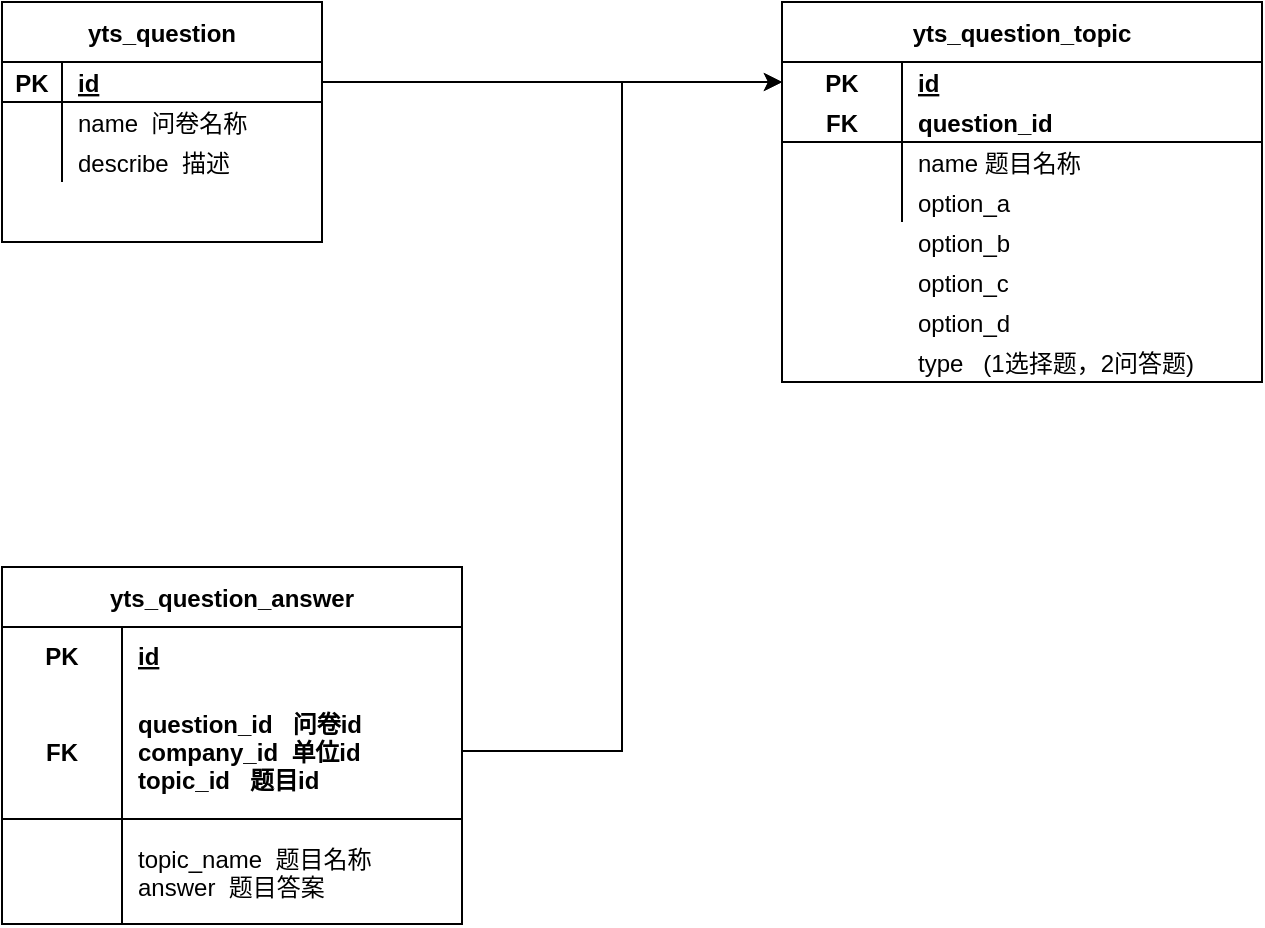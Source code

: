 <mxfile version="13.10.4" type="github">
  <diagram id="j12a4eqQzq2RAFbl9snG" name="Page-1">
    <mxGraphModel dx="1185" dy="588" grid="1" gridSize="10" guides="1" tooltips="1" connect="1" arrows="1" fold="1" page="1" pageScale="1" pageWidth="827" pageHeight="1169" math="0" shadow="0">
      <root>
        <mxCell id="0" />
        <mxCell id="1" parent="0" />
        <mxCell id="PU8bBQ2o0Tv29JzaatMH-1" value="yts_question" style="shape=table;startSize=30;container=1;collapsible=1;childLayout=tableLayout;fixedRows=1;rowLines=0;fontStyle=1;align=center;resizeLast=1;" parent="1" vertex="1">
          <mxGeometry x="50" y="120" width="160" height="120" as="geometry" />
        </mxCell>
        <mxCell id="PU8bBQ2o0Tv29JzaatMH-2" value="" style="shape=partialRectangle;collapsible=0;dropTarget=0;pointerEvents=0;fillColor=none;top=0;left=0;bottom=1;right=0;points=[[0,0.5],[1,0.5]];portConstraint=eastwest;" parent="PU8bBQ2o0Tv29JzaatMH-1" vertex="1">
          <mxGeometry y="30" width="160" height="20" as="geometry" />
        </mxCell>
        <mxCell id="PU8bBQ2o0Tv29JzaatMH-3" value="PK" style="shape=partialRectangle;connectable=0;fillColor=none;top=0;left=0;bottom=0;right=0;fontStyle=1;overflow=hidden;" parent="PU8bBQ2o0Tv29JzaatMH-2" vertex="1">
          <mxGeometry width="30" height="20" as="geometry" />
        </mxCell>
        <mxCell id="PU8bBQ2o0Tv29JzaatMH-4" value="id" style="shape=partialRectangle;connectable=0;fillColor=none;top=0;left=0;bottom=0;right=0;align=left;spacingLeft=6;fontStyle=5;overflow=hidden;" parent="PU8bBQ2o0Tv29JzaatMH-2" vertex="1">
          <mxGeometry x="30" width="130" height="20" as="geometry" />
        </mxCell>
        <mxCell id="PU8bBQ2o0Tv29JzaatMH-5" value="" style="shape=partialRectangle;collapsible=0;dropTarget=0;pointerEvents=0;fillColor=none;top=0;left=0;bottom=0;right=0;points=[[0,0.5],[1,0.5]];portConstraint=eastwest;" parent="PU8bBQ2o0Tv29JzaatMH-1" vertex="1">
          <mxGeometry y="50" width="160" height="20" as="geometry" />
        </mxCell>
        <mxCell id="PU8bBQ2o0Tv29JzaatMH-6" value="" style="shape=partialRectangle;connectable=0;fillColor=none;top=0;left=0;bottom=0;right=0;editable=1;overflow=hidden;" parent="PU8bBQ2o0Tv29JzaatMH-5" vertex="1">
          <mxGeometry width="30" height="20" as="geometry" />
        </mxCell>
        <mxCell id="PU8bBQ2o0Tv29JzaatMH-7" value="name  问卷名称" style="shape=partialRectangle;connectable=0;fillColor=none;top=0;left=0;bottom=0;right=0;align=left;spacingLeft=6;overflow=hidden;" parent="PU8bBQ2o0Tv29JzaatMH-5" vertex="1">
          <mxGeometry x="30" width="130" height="20" as="geometry" />
        </mxCell>
        <mxCell id="PU8bBQ2o0Tv29JzaatMH-8" value="" style="shape=partialRectangle;collapsible=0;dropTarget=0;pointerEvents=0;fillColor=none;top=0;left=0;bottom=0;right=0;points=[[0,0.5],[1,0.5]];portConstraint=eastwest;" parent="PU8bBQ2o0Tv29JzaatMH-1" vertex="1">
          <mxGeometry y="70" width="160" height="20" as="geometry" />
        </mxCell>
        <mxCell id="PU8bBQ2o0Tv29JzaatMH-9" value="" style="shape=partialRectangle;connectable=0;fillColor=none;top=0;left=0;bottom=0;right=0;editable=1;overflow=hidden;" parent="PU8bBQ2o0Tv29JzaatMH-8" vertex="1">
          <mxGeometry width="30" height="20" as="geometry" />
        </mxCell>
        <mxCell id="PU8bBQ2o0Tv29JzaatMH-10" value="describe  描述" style="shape=partialRectangle;connectable=0;fillColor=none;top=0;left=0;bottom=0;right=0;align=left;spacingLeft=6;overflow=hidden;" parent="PU8bBQ2o0Tv29JzaatMH-8" vertex="1">
          <mxGeometry x="30" width="130" height="20" as="geometry" />
        </mxCell>
        <mxCell id="PU8bBQ2o0Tv29JzaatMH-26" value="yts_question_topic" style="shape=table;startSize=30;container=1;collapsible=1;childLayout=tableLayout;fixedRows=1;rowLines=0;fontStyle=1;align=center;resizeLast=1;" parent="1" vertex="1">
          <mxGeometry x="440" y="120" width="240" height="190" as="geometry" />
        </mxCell>
        <mxCell id="PU8bBQ2o0Tv29JzaatMH-27" value="" style="shape=partialRectangle;collapsible=0;dropTarget=0;pointerEvents=0;fillColor=none;top=0;left=0;bottom=0;right=0;points=[[0,0.5],[1,0.5]];portConstraint=eastwest;" parent="PU8bBQ2o0Tv29JzaatMH-26" vertex="1">
          <mxGeometry y="30" width="240" height="20" as="geometry" />
        </mxCell>
        <mxCell id="PU8bBQ2o0Tv29JzaatMH-28" value="PK" style="shape=partialRectangle;connectable=0;fillColor=none;top=0;left=0;bottom=0;right=0;fontStyle=1;overflow=hidden;" parent="PU8bBQ2o0Tv29JzaatMH-27" vertex="1">
          <mxGeometry width="60" height="20" as="geometry" />
        </mxCell>
        <mxCell id="PU8bBQ2o0Tv29JzaatMH-29" value="id" style="shape=partialRectangle;connectable=0;fillColor=none;top=0;left=0;bottom=0;right=0;align=left;spacingLeft=6;fontStyle=5;overflow=hidden;" parent="PU8bBQ2o0Tv29JzaatMH-27" vertex="1">
          <mxGeometry x="60" width="180" height="20" as="geometry" />
        </mxCell>
        <mxCell id="PU8bBQ2o0Tv29JzaatMH-30" value="" style="shape=partialRectangle;collapsible=0;dropTarget=0;pointerEvents=0;fillColor=none;top=0;left=0;bottom=1;right=0;points=[[0,0.5],[1,0.5]];portConstraint=eastwest;" parent="PU8bBQ2o0Tv29JzaatMH-26" vertex="1">
          <mxGeometry y="50" width="240" height="20" as="geometry" />
        </mxCell>
        <mxCell id="PU8bBQ2o0Tv29JzaatMH-31" value="FK" style="shape=partialRectangle;connectable=0;fillColor=none;top=0;left=0;bottom=0;right=0;fontStyle=1;overflow=hidden;" parent="PU8bBQ2o0Tv29JzaatMH-30" vertex="1">
          <mxGeometry width="60" height="20" as="geometry" />
        </mxCell>
        <mxCell id="PU8bBQ2o0Tv29JzaatMH-32" value="question_id" style="shape=partialRectangle;connectable=0;fillColor=none;top=0;left=0;bottom=0;right=0;align=left;spacingLeft=6;fontStyle=1;overflow=hidden;strokeColor=none;" parent="PU8bBQ2o0Tv29JzaatMH-30" vertex="1">
          <mxGeometry x="60" width="180" height="20" as="geometry" />
        </mxCell>
        <mxCell id="PU8bBQ2o0Tv29JzaatMH-33" value="" style="shape=partialRectangle;collapsible=0;dropTarget=0;pointerEvents=0;fillColor=none;top=0;left=0;bottom=0;right=0;points=[[0,0.5],[1,0.5]];portConstraint=eastwest;" parent="PU8bBQ2o0Tv29JzaatMH-26" vertex="1">
          <mxGeometry y="70" width="240" height="20" as="geometry" />
        </mxCell>
        <mxCell id="PU8bBQ2o0Tv29JzaatMH-34" value="" style="shape=partialRectangle;connectable=0;fillColor=none;top=0;left=0;bottom=0;right=0;editable=1;overflow=hidden;" parent="PU8bBQ2o0Tv29JzaatMH-33" vertex="1">
          <mxGeometry width="60" height="20" as="geometry" />
        </mxCell>
        <mxCell id="PU8bBQ2o0Tv29JzaatMH-35" value="name 题目名称" style="shape=partialRectangle;connectable=0;fillColor=none;top=0;left=0;bottom=0;right=0;align=left;spacingLeft=6;overflow=hidden;" parent="PU8bBQ2o0Tv29JzaatMH-33" vertex="1">
          <mxGeometry x="60" width="180" height="20" as="geometry" />
        </mxCell>
        <mxCell id="PU8bBQ2o0Tv29JzaatMH-36" value="" style="shape=partialRectangle;collapsible=0;dropTarget=0;pointerEvents=0;fillColor=none;top=0;left=0;bottom=0;right=0;points=[[0,0.5],[1,0.5]];portConstraint=eastwest;" parent="PU8bBQ2o0Tv29JzaatMH-26" vertex="1">
          <mxGeometry y="90" width="240" height="20" as="geometry" />
        </mxCell>
        <mxCell id="PU8bBQ2o0Tv29JzaatMH-37" value="" style="shape=partialRectangle;connectable=0;fillColor=none;top=0;left=0;bottom=0;right=0;editable=1;overflow=hidden;" parent="PU8bBQ2o0Tv29JzaatMH-36" vertex="1">
          <mxGeometry width="60" height="20" as="geometry" />
        </mxCell>
        <mxCell id="PU8bBQ2o0Tv29JzaatMH-38" value="option_a" style="shape=partialRectangle;connectable=0;fillColor=none;top=0;left=0;bottom=0;right=0;align=left;spacingLeft=6;overflow=hidden;" parent="PU8bBQ2o0Tv29JzaatMH-36" vertex="1">
          <mxGeometry x="60" width="180" height="20" as="geometry" />
        </mxCell>
        <mxCell id="PU8bBQ2o0Tv29JzaatMH-40" value="option_b" style="shape=partialRectangle;connectable=0;fillColor=none;top=0;left=0;bottom=0;right=0;align=left;spacingLeft=6;overflow=hidden;" parent="1" vertex="1">
          <mxGeometry x="500" y="230" width="180" height="20" as="geometry" />
        </mxCell>
        <mxCell id="PU8bBQ2o0Tv29JzaatMH-41" value="option_c" style="shape=partialRectangle;connectable=0;fillColor=none;top=0;left=0;bottom=0;right=0;align=left;spacingLeft=6;overflow=hidden;" parent="1" vertex="1">
          <mxGeometry x="500" y="250" width="180" height="20" as="geometry" />
        </mxCell>
        <mxCell id="PU8bBQ2o0Tv29JzaatMH-42" value="option_d" style="shape=partialRectangle;connectable=0;fillColor=none;top=0;left=0;bottom=0;right=0;align=left;spacingLeft=6;overflow=hidden;" parent="1" vertex="1">
          <mxGeometry x="500" y="270" width="180" height="20" as="geometry" />
        </mxCell>
        <mxCell id="PU8bBQ2o0Tv29JzaatMH-43" value="type   (1选择题，2问答题)" style="shape=partialRectangle;connectable=0;fillColor=none;top=0;left=0;bottom=0;right=0;align=left;spacingLeft=6;overflow=hidden;" parent="1" vertex="1">
          <mxGeometry x="500" y="290" width="180" height="20" as="geometry" />
        </mxCell>
        <mxCell id="m7RAE9o-WgXZ6OsV-Fjk-3" value="yts_question_answer" style="shape=table;startSize=30;container=1;collapsible=1;childLayout=tableLayout;fixedRows=1;rowLines=0;fontStyle=1;align=center;resizeLast=1;" vertex="1" parent="1">
          <mxGeometry x="50" y="402.5" width="230" height="178.5" as="geometry" />
        </mxCell>
        <mxCell id="m7RAE9o-WgXZ6OsV-Fjk-4" value="" style="shape=partialRectangle;collapsible=0;dropTarget=0;pointerEvents=0;fillColor=none;top=0;left=0;bottom=0;right=0;points=[[0,0.5],[1,0.5]];portConstraint=eastwest;" vertex="1" parent="m7RAE9o-WgXZ6OsV-Fjk-3">
          <mxGeometry y="30" width="230" height="28" as="geometry" />
        </mxCell>
        <mxCell id="m7RAE9o-WgXZ6OsV-Fjk-5" value="PK" style="shape=partialRectangle;connectable=0;fillColor=none;top=0;left=0;bottom=0;right=0;fontStyle=1;overflow=hidden;" vertex="1" parent="m7RAE9o-WgXZ6OsV-Fjk-4">
          <mxGeometry width="60" height="28" as="geometry" />
        </mxCell>
        <mxCell id="m7RAE9o-WgXZ6OsV-Fjk-6" value="id" style="shape=partialRectangle;connectable=0;fillColor=none;top=0;left=0;bottom=0;right=0;align=left;spacingLeft=6;fontStyle=5;overflow=hidden;" vertex="1" parent="m7RAE9o-WgXZ6OsV-Fjk-4">
          <mxGeometry x="60" width="170" height="28" as="geometry" />
        </mxCell>
        <mxCell id="m7RAE9o-WgXZ6OsV-Fjk-7" value="" style="shape=partialRectangle;collapsible=0;dropTarget=0;pointerEvents=0;fillColor=none;top=0;left=0;bottom=1;right=0;points=[[0,0.5],[1,0.5]];portConstraint=eastwest;" vertex="1" parent="m7RAE9o-WgXZ6OsV-Fjk-3">
          <mxGeometry y="58" width="230" height="68" as="geometry" />
        </mxCell>
        <mxCell id="m7RAE9o-WgXZ6OsV-Fjk-8" value="FK" style="shape=partialRectangle;connectable=0;fillColor=none;top=0;left=0;bottom=0;right=0;fontStyle=1;overflow=hidden;" vertex="1" parent="m7RAE9o-WgXZ6OsV-Fjk-7">
          <mxGeometry width="60" height="68" as="geometry" />
        </mxCell>
        <mxCell id="m7RAE9o-WgXZ6OsV-Fjk-9" value="question_id   问卷id&#xa;company_id  单位id&#xa;topic_id   题目id" style="shape=partialRectangle;connectable=0;fillColor=none;top=0;left=0;bottom=0;right=0;align=left;spacingLeft=6;fontStyle=1;overflow=hidden;strokeColor=none;" vertex="1" parent="m7RAE9o-WgXZ6OsV-Fjk-7">
          <mxGeometry x="60" width="170" height="68" as="geometry" />
        </mxCell>
        <mxCell id="m7RAE9o-WgXZ6OsV-Fjk-10" value="" style="shape=partialRectangle;collapsible=0;dropTarget=0;pointerEvents=0;fillColor=none;top=0;left=0;bottom=0;right=0;points=[[0,0.5],[1,0.5]];portConstraint=eastwest;" vertex="1" parent="m7RAE9o-WgXZ6OsV-Fjk-3">
          <mxGeometry y="126" width="230" height="53" as="geometry" />
        </mxCell>
        <mxCell id="m7RAE9o-WgXZ6OsV-Fjk-11" value="" style="shape=partialRectangle;connectable=0;fillColor=none;top=0;left=0;bottom=0;right=0;editable=1;overflow=hidden;" vertex="1" parent="m7RAE9o-WgXZ6OsV-Fjk-10">
          <mxGeometry width="60" height="53" as="geometry" />
        </mxCell>
        <mxCell id="m7RAE9o-WgXZ6OsV-Fjk-12" value="topic_name  题目名称&#xa;answer  题目答案" style="shape=partialRectangle;connectable=0;fillColor=none;top=0;left=0;bottom=0;right=0;align=left;spacingLeft=6;overflow=hidden;" vertex="1" parent="m7RAE9o-WgXZ6OsV-Fjk-10">
          <mxGeometry x="60" width="170" height="53" as="geometry" />
        </mxCell>
        <mxCell id="m7RAE9o-WgXZ6OsV-Fjk-23" style="edgeStyle=orthogonalEdgeStyle;rounded=0;orthogonalLoop=1;jettySize=auto;html=1;exitX=1;exitY=0.5;exitDx=0;exitDy=0;" edge="1" parent="1" source="PU8bBQ2o0Tv29JzaatMH-2" target="PU8bBQ2o0Tv29JzaatMH-27">
          <mxGeometry relative="1" as="geometry" />
        </mxCell>
        <mxCell id="m7RAE9o-WgXZ6OsV-Fjk-24" style="edgeStyle=orthogonalEdgeStyle;rounded=0;orthogonalLoop=1;jettySize=auto;html=1;exitX=1;exitY=0.5;exitDx=0;exitDy=0;entryX=0;entryY=0.5;entryDx=0;entryDy=0;" edge="1" parent="1" source="m7RAE9o-WgXZ6OsV-Fjk-7" target="PU8bBQ2o0Tv29JzaatMH-27">
          <mxGeometry relative="1" as="geometry" />
        </mxCell>
      </root>
    </mxGraphModel>
  </diagram>
</mxfile>
